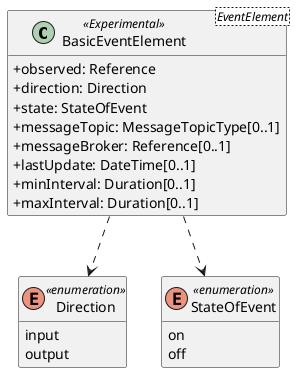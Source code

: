 @startuml
skinparam classAttributeIconSize 0
hide methods

class BasicEventElement<EventElement> <<Experimental>> {
  +observed: Reference
  +direction: Direction
  +state: StateOfEvent
  +messageTopic: MessageTopicType[0..1]
  +messageBroker: Reference[0..1]
  +lastUpdate: DateTime[0..1]
  +minInterval: Duration[0..1]
  +maxInterval: Duration[0..1]
}
enum Direction <<enumeration>> {
  input
  output
}
enum StateOfEvent <<enumeration>> {
  on
  off
}
BasicEventElement ..> Direction
BasicEventElement ..> StateOfEvent
@enduml